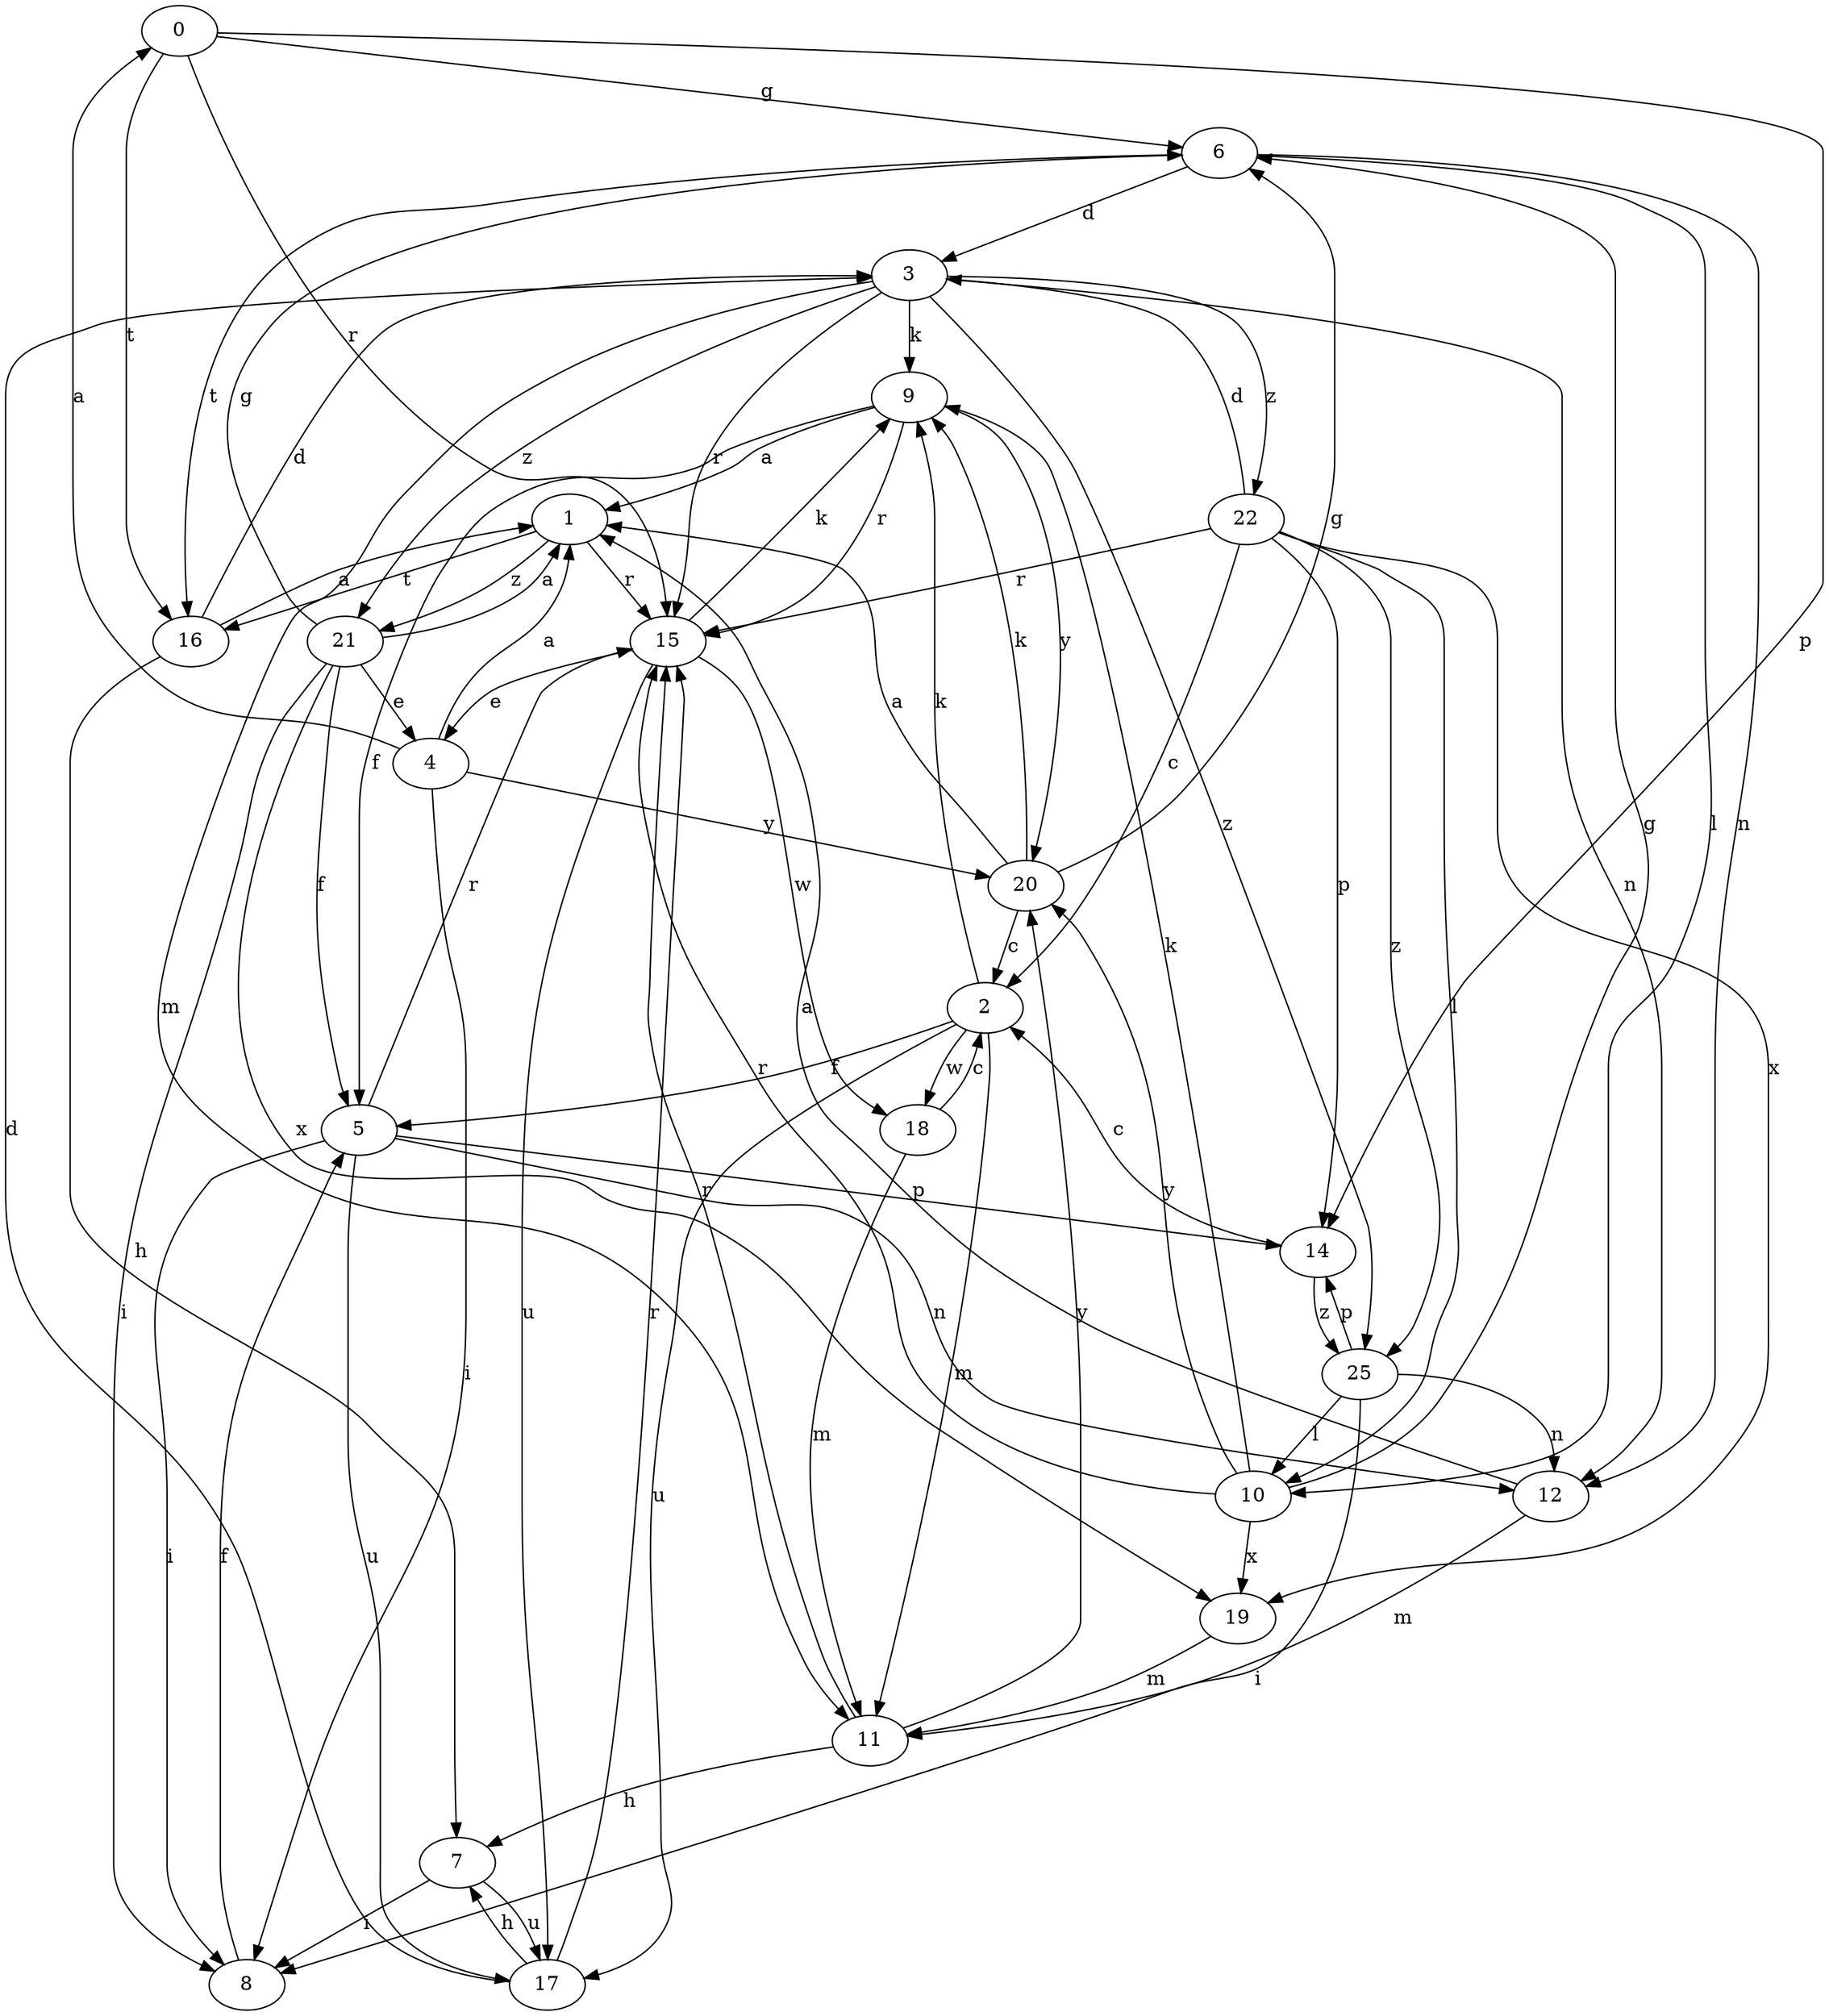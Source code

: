 strict digraph  {
0;
1;
2;
3;
4;
5;
6;
7;
8;
9;
10;
11;
12;
14;
15;
16;
17;
18;
19;
20;
21;
22;
25;
0 -> 6  [label=g];
0 -> 14  [label=p];
0 -> 15  [label=r];
0 -> 16  [label=t];
1 -> 15  [label=r];
1 -> 16  [label=t];
1 -> 21  [label=z];
2 -> 5  [label=f];
2 -> 9  [label=k];
2 -> 11  [label=m];
2 -> 17  [label=u];
2 -> 18  [label=w];
3 -> 9  [label=k];
3 -> 11  [label=m];
3 -> 12  [label=n];
3 -> 15  [label=r];
3 -> 21  [label=z];
3 -> 22  [label=z];
3 -> 25  [label=z];
4 -> 0  [label=a];
4 -> 1  [label=a];
4 -> 8  [label=i];
4 -> 20  [label=y];
5 -> 8  [label=i];
5 -> 12  [label=n];
5 -> 14  [label=p];
5 -> 15  [label=r];
5 -> 17  [label=u];
6 -> 3  [label=d];
6 -> 10  [label=l];
6 -> 12  [label=n];
6 -> 16  [label=t];
7 -> 8  [label=i];
7 -> 17  [label=u];
8 -> 5  [label=f];
9 -> 1  [label=a];
9 -> 5  [label=f];
9 -> 15  [label=r];
9 -> 20  [label=y];
10 -> 6  [label=g];
10 -> 9  [label=k];
10 -> 15  [label=r];
10 -> 19  [label=x];
10 -> 20  [label=y];
11 -> 7  [label=h];
11 -> 15  [label=r];
11 -> 20  [label=y];
12 -> 1  [label=a];
12 -> 11  [label=m];
14 -> 2  [label=c];
14 -> 25  [label=z];
15 -> 4  [label=e];
15 -> 9  [label=k];
15 -> 17  [label=u];
15 -> 18  [label=w];
16 -> 1  [label=a];
16 -> 3  [label=d];
16 -> 7  [label=h];
17 -> 3  [label=d];
17 -> 7  [label=h];
17 -> 15  [label=r];
18 -> 2  [label=c];
18 -> 11  [label=m];
19 -> 11  [label=m];
20 -> 1  [label=a];
20 -> 2  [label=c];
20 -> 6  [label=g];
20 -> 9  [label=k];
21 -> 1  [label=a];
21 -> 4  [label=e];
21 -> 5  [label=f];
21 -> 6  [label=g];
21 -> 8  [label=i];
21 -> 19  [label=x];
22 -> 2  [label=c];
22 -> 3  [label=d];
22 -> 10  [label=l];
22 -> 14  [label=p];
22 -> 15  [label=r];
22 -> 19  [label=x];
22 -> 25  [label=z];
25 -> 8  [label=i];
25 -> 10  [label=l];
25 -> 12  [label=n];
25 -> 14  [label=p];
}

